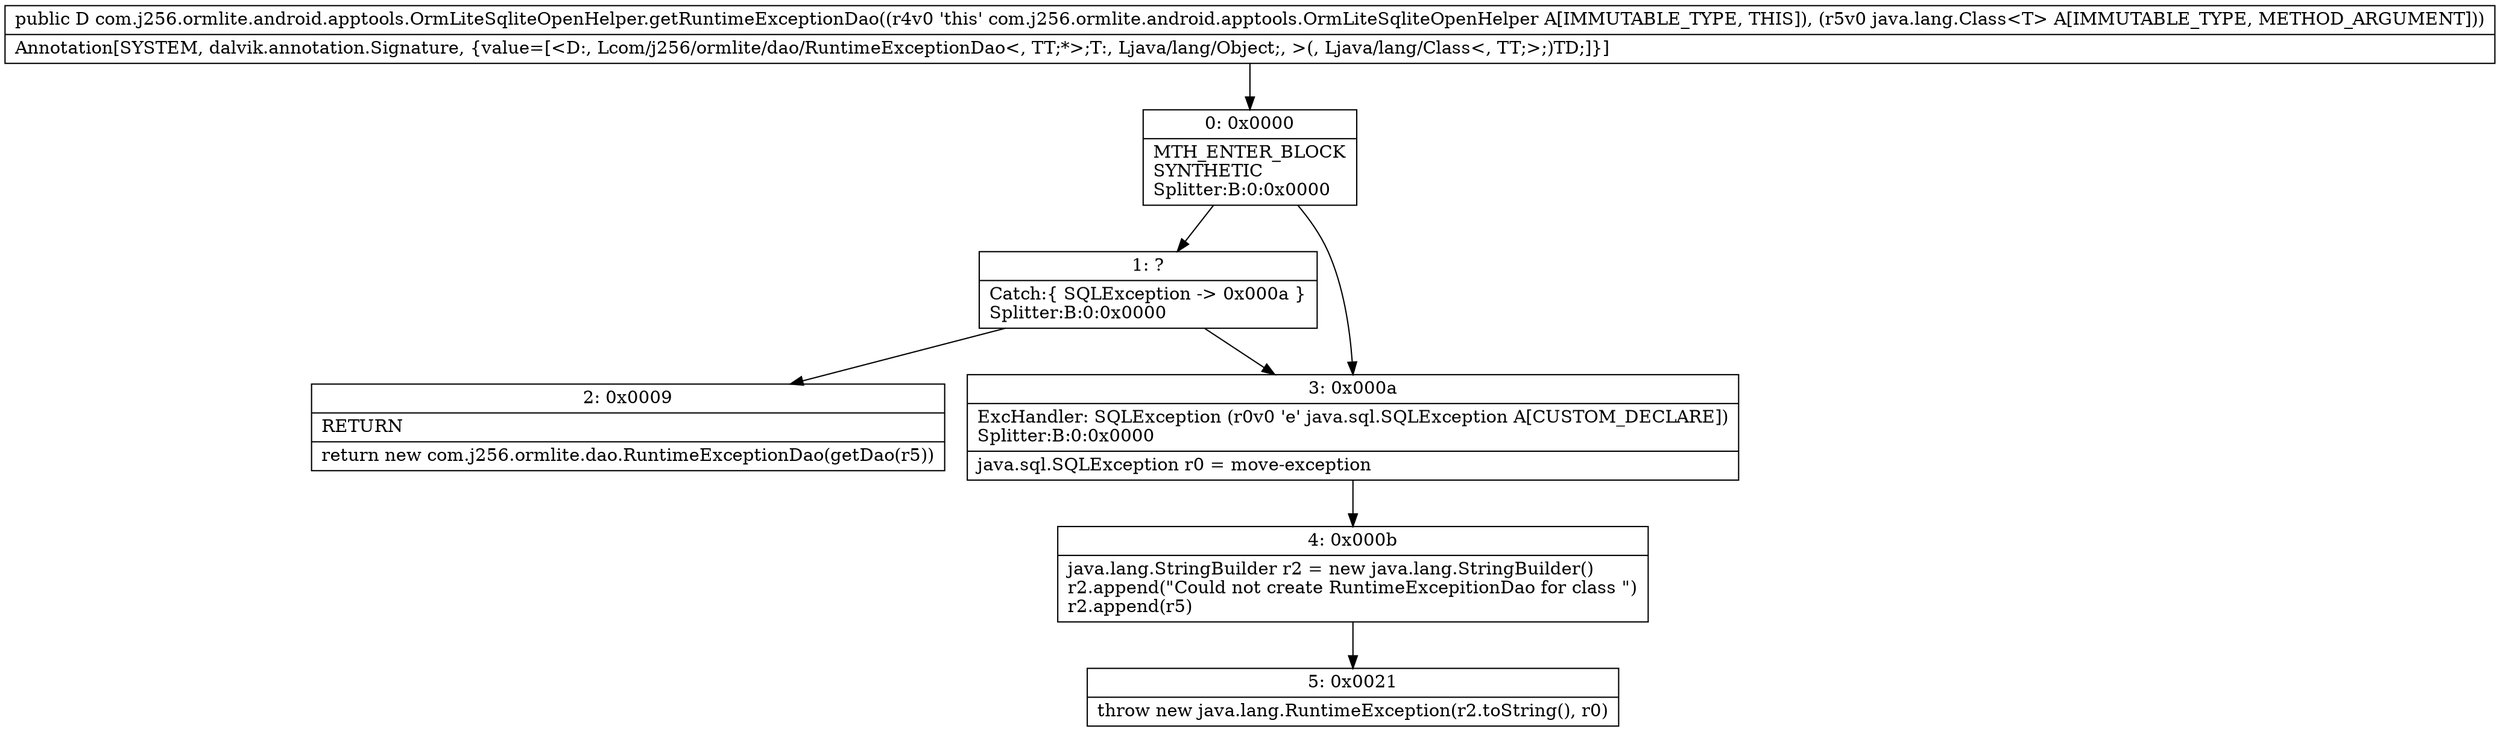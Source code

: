 digraph "CFG forcom.j256.ormlite.android.apptools.OrmLiteSqliteOpenHelper.getRuntimeExceptionDao(Ljava\/lang\/Class;)Lcom\/j256\/ormlite\/dao\/RuntimeExceptionDao;" {
Node_0 [shape=record,label="{0\:\ 0x0000|MTH_ENTER_BLOCK\lSYNTHETIC\lSplitter:B:0:0x0000\l}"];
Node_1 [shape=record,label="{1\:\ ?|Catch:\{ SQLException \-\> 0x000a \}\lSplitter:B:0:0x0000\l}"];
Node_2 [shape=record,label="{2\:\ 0x0009|RETURN\l|return new com.j256.ormlite.dao.RuntimeExceptionDao(getDao(r5))\l}"];
Node_3 [shape=record,label="{3\:\ 0x000a|ExcHandler: SQLException (r0v0 'e' java.sql.SQLException A[CUSTOM_DECLARE])\lSplitter:B:0:0x0000\l|java.sql.SQLException r0 = move\-exception\l}"];
Node_4 [shape=record,label="{4\:\ 0x000b|java.lang.StringBuilder r2 = new java.lang.StringBuilder()\lr2.append(\"Could not create RuntimeExcepitionDao for class \")\lr2.append(r5)\l}"];
Node_5 [shape=record,label="{5\:\ 0x0021|throw new java.lang.RuntimeException(r2.toString(), r0)\l}"];
MethodNode[shape=record,label="{public D com.j256.ormlite.android.apptools.OrmLiteSqliteOpenHelper.getRuntimeExceptionDao((r4v0 'this' com.j256.ormlite.android.apptools.OrmLiteSqliteOpenHelper A[IMMUTABLE_TYPE, THIS]), (r5v0 java.lang.Class\<T\> A[IMMUTABLE_TYPE, METHOD_ARGUMENT]))  | Annotation[SYSTEM, dalvik.annotation.Signature, \{value=[\<D:, Lcom\/j256\/ormlite\/dao\/RuntimeExceptionDao\<, TT;*\>;T:, Ljava\/lang\/Object;, \>(, Ljava\/lang\/Class\<, TT;\>;)TD;]\}]\l}"];
MethodNode -> Node_0;
Node_0 -> Node_1;
Node_0 -> Node_3;
Node_1 -> Node_2;
Node_1 -> Node_3;
Node_3 -> Node_4;
Node_4 -> Node_5;
}


